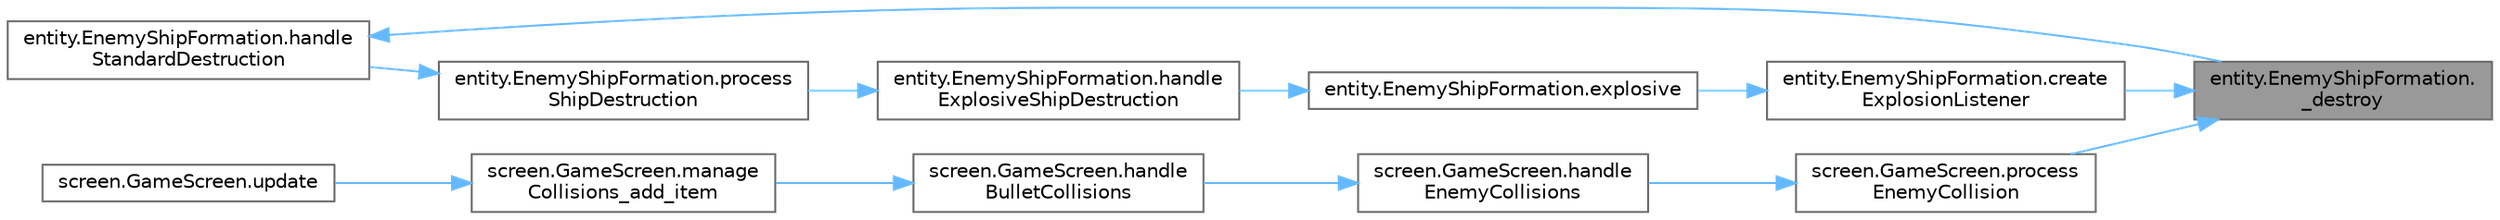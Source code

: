 digraph "entity.EnemyShipFormation._destroy"
{
 // LATEX_PDF_SIZE
  bgcolor="transparent";
  edge [fontname=Helvetica,fontsize=10,labelfontname=Helvetica,labelfontsize=10];
  node [fontname=Helvetica,fontsize=10,shape=box,height=0.2,width=0.4];
  rankdir="RL";
  Node1 [id="Node000001",label="entity.EnemyShipFormation.\l_destroy",height=0.2,width=0.4,color="gray40", fillcolor="grey60", style="filled", fontcolor="black",tooltip="When EnemyShip is hit, its HP decrease by 1, and if the HP reaches 0, the ship is destroyed."];
  Node1 -> Node2 [id="edge1_Node000001_Node000002",dir="back",color="steelblue1",style="solid",tooltip=" "];
  Node2 [id="Node000002",label="entity.EnemyShipFormation.create\lExplosionListener",height=0.2,width=0.4,color="grey40", fillcolor="white", style="filled",URL="$classentity_1_1_enemy_ship_formation.html#a3c917e5861e940e183419ec3356fa2d3",tooltip=" "];
  Node2 -> Node3 [id="edge2_Node000002_Node000003",dir="back",color="steelblue1",style="solid",tooltip=" "];
  Node3 [id="Node000003",label="entity.EnemyShipFormation.explosive",height=0.2,width=0.4,color="grey40", fillcolor="white", style="filled",URL="$classentity_1_1_enemy_ship_formation.html#ad8676ce8b832d61f3b7d9c0989cb1e97",tooltip="A function that explosive up, down, left, and right when an explosive EnemyShip dies."];
  Node3 -> Node4 [id="edge3_Node000003_Node000004",dir="back",color="steelblue1",style="solid",tooltip=" "];
  Node4 [id="Node000004",label="entity.EnemyShipFormation.handle\lExplosiveShipDestruction",height=0.2,width=0.4,color="grey40", fillcolor="white", style="filled",URL="$classentity_1_1_enemy_ship_formation.html#a695de08faa9695c26d2f8f2d1d491560",tooltip=" "];
  Node4 -> Node5 [id="edge4_Node000004_Node000005",dir="back",color="steelblue1",style="solid",tooltip=" "];
  Node5 [id="Node000005",label="entity.EnemyShipFormation.process\lShipDestruction",height=0.2,width=0.4,color="grey40", fillcolor="white", style="filled",URL="$classentity_1_1_enemy_ship_formation.html#af852f8b09aeb0532701aad312a341f10",tooltip=" "];
  Node5 -> Node6 [id="edge5_Node000005_Node000006",dir="back",color="steelblue1",style="solid",tooltip=" "];
  Node6 [id="Node000006",label="entity.EnemyShipFormation.handle\lStandardDestruction",height=0.2,width=0.4,color="grey40", fillcolor="white", style="filled",URL="$classentity_1_1_enemy_ship_formation.html#ace75d4809eb81b70b9b4d076937867e5",tooltip=" "];
  Node6 -> Node1 [id="edge6_Node000006_Node000001",dir="back",color="steelblue1",style="solid",tooltip=" "];
  Node1 -> Node7 [id="edge7_Node000001_Node000007",dir="back",color="steelblue1",style="solid",tooltip=" "];
  Node7 [id="Node000007",label="screen.GameScreen.process\lEnemyCollision",height=0.2,width=0.4,color="grey40", fillcolor="white", style="filled",URL="$classscreen_1_1_game_screen.html#a22cbc570dfbcfcb8b266be01b13164ee",tooltip=" "];
  Node7 -> Node8 [id="edge8_Node000007_Node000008",dir="back",color="steelblue1",style="solid",tooltip=" "];
  Node8 [id="Node000008",label="screen.GameScreen.handle\lEnemyCollisions",height=0.2,width=0.4,color="grey40", fillcolor="white", style="filled",URL="$classscreen_1_1_game_screen.html#af124aabf618c13024b2b60137927c2fb",tooltip=" "];
  Node8 -> Node9 [id="edge9_Node000008_Node000009",dir="back",color="steelblue1",style="solid",tooltip=" "];
  Node9 [id="Node000009",label="screen.GameScreen.handle\lBulletCollisions",height=0.2,width=0.4,color="grey40", fillcolor="white", style="filled",URL="$classscreen_1_1_game_screen.html#af6ce22d045fc5614a16a76ce73331295",tooltip=" "];
  Node9 -> Node10 [id="edge10_Node000009_Node000010",dir="back",color="steelblue1",style="solid",tooltip=" "];
  Node10 [id="Node000010",label="screen.GameScreen.manage\lCollisions_add_item",height=0.2,width=0.4,color="grey40", fillcolor="white", style="filled",URL="$classscreen_1_1_game_screen.html#a20e6975baf2786217ea22eabdcc4f3ce",tooltip="Manages collisions between bullets and ships."];
  Node10 -> Node11 [id="edge11_Node000010_Node000011",dir="back",color="steelblue1",style="solid",tooltip=" "];
  Node11 [id="Node000011",label="screen.GameScreen.update",height=0.2,width=0.4,color="grey40", fillcolor="white", style="filled",URL="$classscreen_1_1_game_screen.html#aea54bbc0cb5c6990c159be77532b94e0",tooltip="Updates the elements on screen and checks for events."];
}

